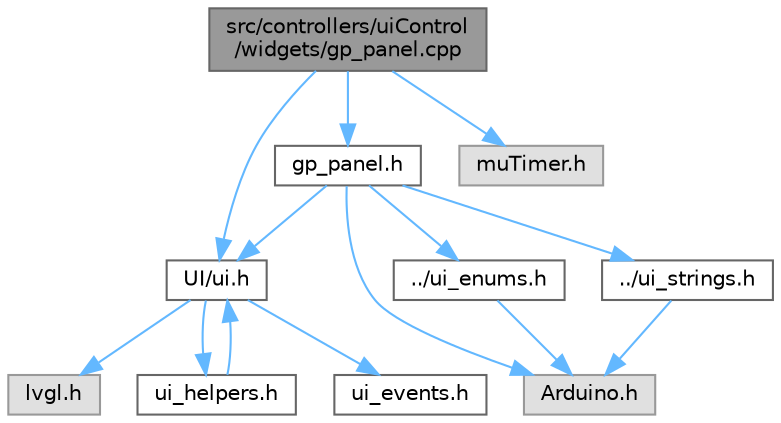 digraph "src/controllers/uiControl/widgets/gp_panel.cpp"
{
 // LATEX_PDF_SIZE
  bgcolor="transparent";
  edge [fontname=Helvetica,fontsize=10,labelfontname=Helvetica,labelfontsize=10];
  node [fontname=Helvetica,fontsize=10,shape=box,height=0.2,width=0.4];
  Node1 [id="Node000001",label="src/controllers/uiControl\l/widgets/gp_panel.cpp",height=0.2,width=0.4,color="gray40", fillcolor="grey60", style="filled", fontcolor="black",tooltip=" "];
  Node1 -> Node2 [id="edge1_Node000001_Node000002",color="steelblue1",style="solid",tooltip=" "];
  Node2 [id="Node000002",label="UI/ui.h",height=0.2,width=0.4,color="grey40", fillcolor="white", style="filled",URL="$ui_8h.html",tooltip=" "];
  Node2 -> Node3 [id="edge2_Node000002_Node000003",color="steelblue1",style="solid",tooltip=" "];
  Node3 [id="Node000003",label="lvgl.h",height=0.2,width=0.4,color="grey60", fillcolor="#E0E0E0", style="filled",tooltip=" "];
  Node2 -> Node4 [id="edge3_Node000002_Node000004",color="steelblue1",style="solid",tooltip=" "];
  Node4 [id="Node000004",label="ui_helpers.h",height=0.2,width=0.4,color="grey40", fillcolor="white", style="filled",URL="$ui__helpers_8h.html",tooltip=" "];
  Node4 -> Node2 [id="edge4_Node000004_Node000002",color="steelblue1",style="solid",tooltip=" "];
  Node2 -> Node5 [id="edge5_Node000002_Node000005",color="steelblue1",style="solid",tooltip=" "];
  Node5 [id="Node000005",label="ui_events.h",height=0.2,width=0.4,color="grey40", fillcolor="white", style="filled",URL="$ui__events_8h.html",tooltip=" "];
  Node1 -> Node6 [id="edge6_Node000001_Node000006",color="steelblue1",style="solid",tooltip=" "];
  Node6 [id="Node000006",label="gp_panel.h",height=0.2,width=0.4,color="grey40", fillcolor="white", style="filled",URL="$gp__panel_8h.html",tooltip=" "];
  Node6 -> Node7 [id="edge7_Node000006_Node000007",color="steelblue1",style="solid",tooltip=" "];
  Node7 [id="Node000007",label="Arduino.h",height=0.2,width=0.4,color="grey60", fillcolor="#E0E0E0", style="filled",tooltip=" "];
  Node6 -> Node8 [id="edge8_Node000006_Node000008",color="steelblue1",style="solid",tooltip=" "];
  Node8 [id="Node000008",label="../ui_enums.h",height=0.2,width=0.4,color="grey40", fillcolor="white", style="filled",URL="$ui__enums_8h.html",tooltip=" "];
  Node8 -> Node7 [id="edge9_Node000008_Node000007",color="steelblue1",style="solid",tooltip=" "];
  Node6 -> Node9 [id="edge10_Node000006_Node000009",color="steelblue1",style="solid",tooltip=" "];
  Node9 [id="Node000009",label="../ui_strings.h",height=0.2,width=0.4,color="grey40", fillcolor="white", style="filled",URL="$ui__strings_8h.html",tooltip=" "];
  Node9 -> Node7 [id="edge11_Node000009_Node000007",color="steelblue1",style="solid",tooltip=" "];
  Node6 -> Node2 [id="edge12_Node000006_Node000002",color="steelblue1",style="solid",tooltip=" "];
  Node1 -> Node10 [id="edge13_Node000001_Node000010",color="steelblue1",style="solid",tooltip=" "];
  Node10 [id="Node000010",label="muTimer.h",height=0.2,width=0.4,color="grey60", fillcolor="#E0E0E0", style="filled",tooltip=" "];
}
